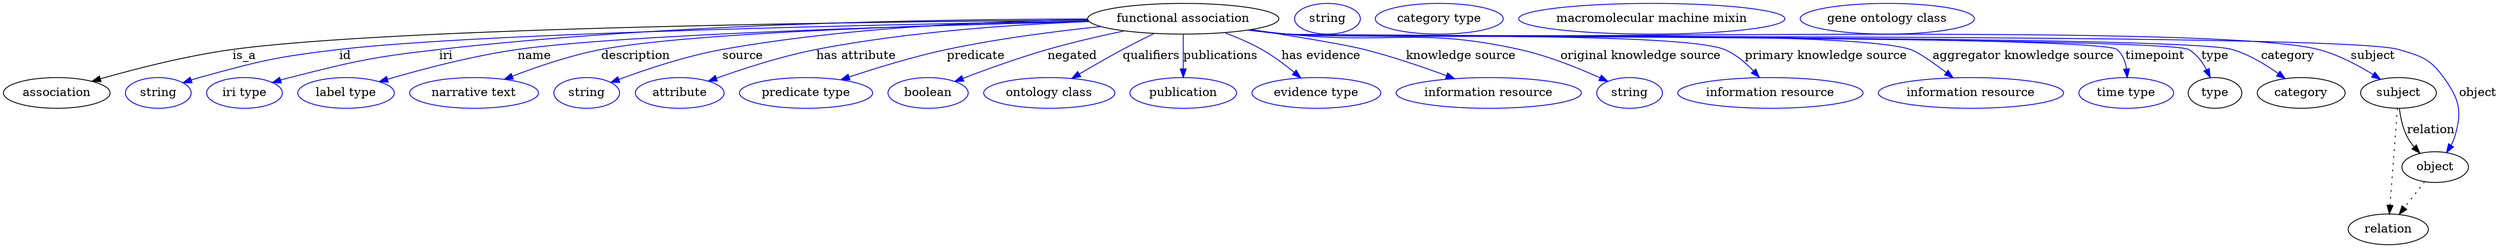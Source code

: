 digraph {
	graph [bb="0,0,2919.4,283"];
	node [label="\N"];
	"functional association"	[height=0.5,
		label="functional association",
		pos="1380.4,265",
		width=3.1053];
	association	[height=0.5,
		pos="62.394,178",
		width=1.7332];
	"functional association" -> association	[label=is_a,
		lp="282.39,221.5",
		pos="e,103.34,191.6 1268.8,263.41 1026.6,261.67 459.08,254.86 268.39,229 214.66,221.71 154.53,206.25 113.18,194.44"];
	id	[color=blue,
		height=0.5,
		label=string,
		pos="181.39,178",
		width=1.0652];
	"functional association" -> id	[color=blue,
		label=id,
		lp="400.39,221.5",
		pos="e,210.37,190.01 1269.8,262.35 1048.9,258.69 560.07,248.59 393.39,229 319.55,220.32 301.06,215.79 229.39,196 226.28,195.14 223.08,\
194.18 219.89,193.17",
		style=solid];
	iri	[color=blue,
		height=0.5,
		label="iri type",
		pos="282.39,178",
		width=1.2277];
	"functional association" -> iri	[color=blue,
		label=iri,
		lp="518.39,221.5",
		pos="e,315.01,190.16 1268.4,264.71 1102.4,264.59 781.31,259.83 510.39,229 431.75,220.05 412.11,215.46 335.39,196 331.97,195.13 328.43,\
194.16 324.9,193.14",
		style=solid];
	name	[color=blue,
		height=0.5,
		label="label type",
		pos="401.39,178",
		width=1.5707];
	"functional association" -> name	[color=blue,
		label=name,
		lp="622.39,221.5",
		pos="e,440.21,191.15 1270.4,261.69 1087.4,257.41 727.95,246.99 602.39,229 549.56,221.43 490.43,205.83 450.06,194.06",
		style=solid];
	description	[color=blue,
		height=0.5,
		label="narrative text",
		pos="551.39,178",
		width=2.0943];
	"functional association" -> description	[color=blue,
		label=description,
		lp="739.89,221.5",
		pos="e,586.54,193.93 1270.1,262 1106,258.4 805.43,249.24 699.39,229 663.73,222.19 624.9,208.83 595.96,197.64",
		style=solid];
	source	[color=blue,
		height=0.5,
		label=string,
		pos="683.39,178",
		width=1.0652];
	"functional association" -> source	[color=blue,
		label=source,
		lp="865.39,221.5",
		pos="e,711.66,190.4 1268.5,264.01 1158.9,262.32 987.47,255.12 841.39,229 799.35,221.48 752.95,205.87 721.37,194.08",
		style=solid];
	"has attribute"	[color=blue,
		height=0.5,
		label=attribute,
		pos="791.39,178",
		width=1.4443];
	"functional association" -> "has attribute"	[color=blue,
		label="has attribute",
		lp="998.39,221.5",
		pos="e,824.86,191.85 1270.2,261.71 1183,258.29 1058.5,249.83 951.39,229 910.88,221.12 866.15,206.62 834.3,195.26",
		style=solid];
	predicate	[color=blue,
		height=0.5,
		label="predicate type",
		pos="939.39,178",
		width=2.1665];
	"functional association" -> predicate	[color=blue,
		label=predicate,
		lp="1137.4,221.5",
		pos="e,980,193.49 1283.9,255.88 1230.3,250.35 1162.8,241.7 1103.4,229 1064.6,220.7 1021.8,207.5 989.62,196.75",
		style=solid];
	negated	[color=blue,
		height=0.5,
		label=boolean,
		pos="1082.4,178",
		width=1.2999];
	"functional association" -> negated	[color=blue,
		label=negated,
		lp="1250.4,221.5",
		pos="e,1113.5,191.48 1311,250.76 1283,244.88 1250.5,237.39 1221.4,229 1187.8,219.31 1150.6,205.77 1123.1,195.22",
		style=solid];
	qualifiers	[color=blue,
		height=0.5,
		label="ontology class",
		pos="1223.4,178",
		width=2.1304];
	"functional association" -> qualifiers	[color=blue,
		label=qualifiers,
		lp="1342.9,221.5",
		pos="e,1249.9,195.02 1346.2,247.73 1334.4,241.99 1321.3,235.37 1309.4,229 1292.5,219.92 1274,209.3 1258.6,200.19",
		style=solid];
	publications	[color=blue,
		height=0.5,
		label=publication,
		pos="1380.4,178",
		width=1.7332];
	"functional association" -> publications	[color=blue,
		label=publications,
		lp="1424.4,221.5",
		pos="e,1380.4,196.18 1380.4,246.8 1380.4,235.16 1380.4,219.55 1380.4,206.24",
		style=solid];
	"has evidence"	[color=blue,
		height=0.5,
		label="evidence type",
		pos="1536.4,178",
		width=2.0943];
	"functional association" -> "has evidence"	[color=blue,
		label="has evidence",
		lp="1541.9,221.5",
		pos="e,1518.1,195.69 1428.9,248.64 1443.3,243.27 1458.8,236.64 1472.4,229 1485.7,221.48 1499.3,211.34 1510.5,202.15",
		style=solid];
	"knowledge source"	[color=blue,
		height=0.5,
		label="information resource",
		pos="1738.4,178",
		width=3.015];
	"functional association" -> "knowledge source"	[color=blue,
		label="knowledge source",
		lp="1705.9,221.5",
		pos="e,1698.3,194.73 1459.7,252.31 1509.1,244.76 1567.7,235.22 1592.4,229 1625,220.77 1660.8,208.57 1688.8,198.28",
		style=solid];
	"original knowledge source"	[color=blue,
		height=0.5,
		label=string,
		pos="1903.4,178",
		width=1.0652];
	"functional association" -> "original knowledge source"	[color=blue,
		label="original knowledge source",
		lp="1916.4,221.5",
		pos="e,1877.9,191.54 1458.7,252.14 1472.9,250.23 1487.6,248.42 1501.4,247 1622.4,234.53 1655.7,255.28 1774.4,229 1807.5,221.68 1843.2,\
207.26 1868.7,195.78",
		style=solid];
	"primary knowledge source"	[color=blue,
		height=0.5,
		label="information resource",
		pos="2068.4,178",
		width=3.015];
	"functional association" -> "primary knowledge source"	[color=blue,
		label="primary knowledge source",
		lp="2133.4,221.5",
		pos="e,2055.4,196.3 1457.7,251.91 1472.2,249.99 1487.2,248.24 1501.4,247 1558.2,242.03 1961.7,250.74 2014.4,229 2027.4,223.62 2039.3,\
213.57 2048.5,203.89",
		style=solid];
	"aggregator knowledge source"	[color=blue,
		height=0.5,
		label="information resource",
		pos="2303.4,178",
		width=3.015];
	"functional association" -> "aggregator knowledge source"	[color=blue,
		label="aggregator knowledge source",
		lp="2364.9,221.5",
		pos="e,2282.5,195.79 1457.1,251.88 1471.7,249.94 1487,248.18 1501.4,247 1582.4,240.34 2155.2,254.49 2232.4,229 2241.5,226.01 2258.9,213.75 \
2274.2,202.13",
		style=solid];
	timepoint	[color=blue,
		height=0.5,
		label="time type",
		pos="2485.4,178",
		width=1.5346];
	"functional association" -> timepoint	[color=blue,
		label=timepoint,
		lp="2519.4,221.5",
		pos="e,2486.6,196.12 1456.7,251.85 1471.5,249.9 1486.9,248.15 1501.4,247 1528.3,244.87 2453.5,246.13 2474.4,229 2481.1,223.47 2484.3,\
214.84 2485.7,206.29",
		style=solid];
	type	[height=0.5,
		pos="2589.4,178",
		width=0.86659];
	"functional association" -> type	[color=blue,
		label=type,
		lp="2589.4,221.5",
		pos="e,2583.7,196.15 1456.7,251.83 1471.5,249.88 1486.9,248.14 1501.4,247 1530.7,244.7 2532.9,243.5 2558.4,229 2567.6,223.76 2574.5,214.54 \
2579.3,205.43",
		style=solid];
	category	[height=0.5,
		pos="2690.4,178",
		width=1.4263];
	"functional association" -> category	[color=blue,
		label=category,
		lp="2674.9,221.5",
		pos="e,2671.5,194.76 1456.7,251.82 1471.5,249.87 1486.9,248.13 1501.4,247 1562.8,242.21 2550.3,246.29 2609.4,229 2628.9,223.3 2648.3,\
211.55 2663.3,200.87",
		style=solid];
	subject	[height=0.5,
		pos="2804.4,178",
		width=1.2277];
	"functional association" -> subject	[color=blue,
		label=subject,
		lp="2774.4,221.5",
		pos="e,2783.2,194.06 1456.7,251.8 1471.5,249.86 1486.9,248.12 1501.4,247 1635.3,236.63 2580.3,262.48 2710.4,229 2733.3,223.12 2756.7,\
210.66 2774.5,199.65",
		style=solid];
	object	[height=0.5,
		pos="2847.4,91",
		width=1.0832];
	"functional association" -> object	[color=blue,
		label=object,
		lp="2897.4,178",
		pos="e,2860.8,108.09 1456.7,251.79 1471.5,249.85 1486.9,248.11 1501.4,247 1573.6,241.45 2734.9,249.38 2804.4,229 2831,221.19 2841.2,218.5 \
2857.4,196 2875.7,170.69 2879.3,156.9 2870.4,127 2869.4,123.55 2867.9,120.13 2866.1,116.85",
		style=solid];
	association_type	[color=blue,
		height=0.5,
		label=string,
		pos="1548.4,265",
		width=1.0652];
	association_category	[color=blue,
		height=0.5,
		label="category type",
		pos="1679.4,265",
		width=2.0762];
	subject -> object	[label=relation,
		lp="2842.4,134.5",
		pos="e,2829.5,107.23 2805.5,159.55 2806.7,149.57 2809.2,137.07 2814.4,127 2816.6,122.68 2819.5,118.52 2822.7,114.66"];
	relation	[height=0.5,
		pos="2792.4,18",
		width=1.2999];
	subject -> relation	[pos="e,2793.7,36.188 2803.1,159.79 2801,132.48 2797,78.994 2794.5,46.38",
		style=dotted];
	"functional association_subject"	[color=blue,
		height=0.5,
		label="macromolecular machine mixin",
		pos="1928.4,265",
		width=4.3329];
	object -> relation	[pos="e,2805.2,35.54 2834.9,73.889 2828,64.939 2819.2,53.617 2811.4,43.584",
		style=dotted];
	"functional association_object"	[color=blue,
		height=0.5,
		label="gene ontology class",
		pos="2204.4,265",
		width=2.8345];
}
